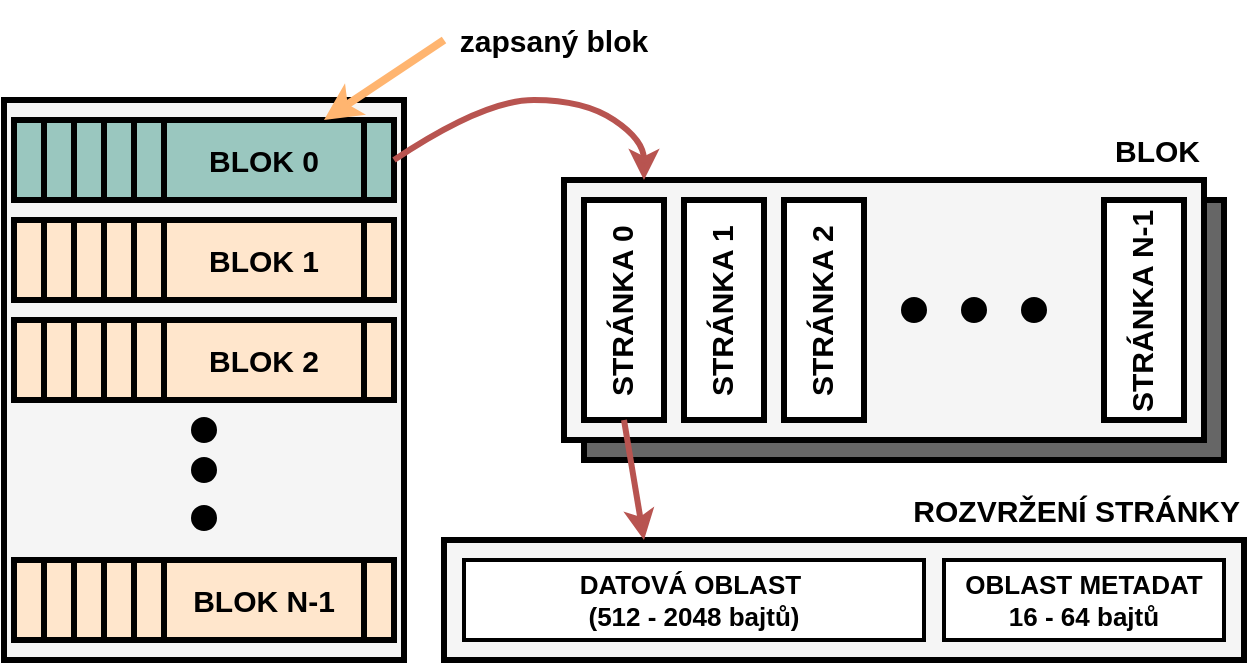 <mxfile version="26.2.15">
  <diagram name="Page-1" id="pT1CoJrrCPFYNlp3wZ5I">
    <mxGraphModel dx="983" dy="580" grid="1" gridSize="10" guides="1" tooltips="1" connect="1" arrows="1" fold="1" page="1" pageScale="1" pageWidth="1169" pageHeight="827" math="0" shadow="0">
      <root>
        <mxCell id="0" />
        <mxCell id="1" parent="0" />
        <mxCell id="Uv0aXHlNPTsrpTojvtjW-56" value="" style="rounded=0;whiteSpace=wrap;html=1;strokeWidth=3;fillColor=#666666;fontColor=#333333;strokeColor=#000000;" parent="1" vertex="1">
          <mxGeometry x="410" y="250" width="320" height="130" as="geometry" />
        </mxCell>
        <mxCell id="Uv0aXHlNPTsrpTojvtjW-1" value="" style="rounded=0;whiteSpace=wrap;html=1;strokeWidth=3;fillColor=#f5f5f5;fontColor=#333333;strokeColor=#000000;" parent="1" vertex="1">
          <mxGeometry x="120" y="200" width="200" height="280" as="geometry" />
        </mxCell>
        <mxCell id="Uv0aXHlNPTsrpTojvtjW-2" value="" style="rounded=0;whiteSpace=wrap;html=1;strokeWidth=3;" parent="1" vertex="1">
          <mxGeometry x="125" y="210" width="190" height="40" as="geometry" />
        </mxCell>
        <mxCell id="Uv0aXHlNPTsrpTojvtjW-3" value="" style="rounded=0;whiteSpace=wrap;html=1;strokeWidth=3;fillColor=#9AC7BF;" parent="1" vertex="1">
          <mxGeometry x="125" y="210" width="15" height="40" as="geometry" />
        </mxCell>
        <mxCell id="Uv0aXHlNPTsrpTojvtjW-4" value="" style="rounded=0;whiteSpace=wrap;html=1;strokeWidth=3;fillColor=#9AC7BF;" parent="1" vertex="1">
          <mxGeometry x="140" y="210" width="15" height="40" as="geometry" />
        </mxCell>
        <mxCell id="Uv0aXHlNPTsrpTojvtjW-5" value="" style="rounded=0;whiteSpace=wrap;html=1;strokeWidth=3;fillColor=#9AC7BF;" parent="1" vertex="1">
          <mxGeometry x="155" y="210" width="15" height="40" as="geometry" />
        </mxCell>
        <mxCell id="Uv0aXHlNPTsrpTojvtjW-6" value="" style="rounded=0;whiteSpace=wrap;html=1;strokeWidth=3;fillColor=#9AC7BF;" parent="1" vertex="1">
          <mxGeometry x="170" y="210" width="15" height="40" as="geometry" />
        </mxCell>
        <mxCell id="Uv0aXHlNPTsrpTojvtjW-7" value="" style="rounded=0;whiteSpace=wrap;html=1;strokeWidth=3;fillColor=#9AC7BF;" parent="1" vertex="1">
          <mxGeometry x="300" y="210" width="15" height="40" as="geometry" />
        </mxCell>
        <mxCell id="Uv0aXHlNPTsrpTojvtjW-8" value="&lt;font style=&quot;font-size: 15px;&quot;&gt;&lt;b&gt;BLOK 0&lt;/b&gt;&lt;/font&gt;" style="rounded=0;whiteSpace=wrap;html=1;strokeWidth=3;fillColor=#9AC7BF;" parent="1" vertex="1">
          <mxGeometry x="200" y="210" width="100" height="40" as="geometry" />
        </mxCell>
        <mxCell id="Uv0aXHlNPTsrpTojvtjW-9" value="" style="rounded=0;whiteSpace=wrap;html=1;strokeWidth=3;fillColor=#9AC7BF;" parent="1" vertex="1">
          <mxGeometry x="185" y="210" width="15" height="40" as="geometry" />
        </mxCell>
        <mxCell id="Uv0aXHlNPTsrpTojvtjW-10" value="" style="rounded=0;whiteSpace=wrap;html=1;strokeWidth=3;fillColor=#ffe6cc;strokeColor=#000000;" parent="1" vertex="1">
          <mxGeometry x="125" y="260" width="190" height="40" as="geometry" />
        </mxCell>
        <mxCell id="Uv0aXHlNPTsrpTojvtjW-11" value="" style="rounded=0;whiteSpace=wrap;html=1;strokeWidth=3;fillColor=#ffe6cc;strokeColor=#000000;" parent="1" vertex="1">
          <mxGeometry x="125" y="260" width="15" height="40" as="geometry" />
        </mxCell>
        <mxCell id="Uv0aXHlNPTsrpTojvtjW-12" value="" style="rounded=0;whiteSpace=wrap;html=1;strokeWidth=3;fillColor=#ffe6cc;strokeColor=#000000;" parent="1" vertex="1">
          <mxGeometry x="140" y="260" width="15" height="40" as="geometry" />
        </mxCell>
        <mxCell id="Uv0aXHlNPTsrpTojvtjW-13" value="" style="rounded=0;whiteSpace=wrap;html=1;strokeWidth=3;fillColor=#ffe6cc;strokeColor=#000000;" parent="1" vertex="1">
          <mxGeometry x="155" y="260" width="15" height="40" as="geometry" />
        </mxCell>
        <mxCell id="Uv0aXHlNPTsrpTojvtjW-14" value="" style="rounded=0;whiteSpace=wrap;html=1;strokeWidth=3;fillColor=#ffe6cc;strokeColor=#000000;" parent="1" vertex="1">
          <mxGeometry x="170" y="260" width="15" height="40" as="geometry" />
        </mxCell>
        <mxCell id="Uv0aXHlNPTsrpTojvtjW-15" value="" style="rounded=0;whiteSpace=wrap;html=1;strokeWidth=3;fillColor=#ffe6cc;strokeColor=#000000;" parent="1" vertex="1">
          <mxGeometry x="300" y="260" width="15" height="40" as="geometry" />
        </mxCell>
        <mxCell id="Uv0aXHlNPTsrpTojvtjW-16" value="&lt;font style=&quot;font-size: 15px;&quot;&gt;&lt;b&gt;BLOK 1&lt;/b&gt;&lt;/font&gt;" style="rounded=0;whiteSpace=wrap;html=1;strokeWidth=3;fillColor=#ffe6cc;strokeColor=#000000;" parent="1" vertex="1">
          <mxGeometry x="200" y="260" width="100" height="40" as="geometry" />
        </mxCell>
        <mxCell id="Uv0aXHlNPTsrpTojvtjW-17" value="" style="rounded=0;whiteSpace=wrap;html=1;strokeWidth=3;fillColor=#ffe6cc;strokeColor=#000000;" parent="1" vertex="1">
          <mxGeometry x="185" y="260" width="15" height="40" as="geometry" />
        </mxCell>
        <mxCell id="Uv0aXHlNPTsrpTojvtjW-18" value="" style="rounded=0;whiteSpace=wrap;html=1;strokeWidth=3;fillColor=#ffe6cc;strokeColor=#000000;" parent="1" vertex="1">
          <mxGeometry x="125" y="310" width="190" height="40" as="geometry" />
        </mxCell>
        <mxCell id="Uv0aXHlNPTsrpTojvtjW-19" value="" style="rounded=0;whiteSpace=wrap;html=1;strokeWidth=3;fillColor=#ffe6cc;strokeColor=#000000;" parent="1" vertex="1">
          <mxGeometry x="125" y="310" width="15" height="40" as="geometry" />
        </mxCell>
        <mxCell id="Uv0aXHlNPTsrpTojvtjW-20" value="" style="rounded=0;whiteSpace=wrap;html=1;strokeWidth=3;fillColor=#ffe6cc;strokeColor=#000000;" parent="1" vertex="1">
          <mxGeometry x="140" y="310" width="15" height="40" as="geometry" />
        </mxCell>
        <mxCell id="Uv0aXHlNPTsrpTojvtjW-21" value="" style="rounded=0;whiteSpace=wrap;html=1;strokeWidth=3;fillColor=#ffe6cc;strokeColor=#000000;" parent="1" vertex="1">
          <mxGeometry x="155" y="310" width="15" height="40" as="geometry" />
        </mxCell>
        <mxCell id="Uv0aXHlNPTsrpTojvtjW-22" value="" style="rounded=0;whiteSpace=wrap;html=1;strokeWidth=3;fillColor=#ffe6cc;strokeColor=#000000;" parent="1" vertex="1">
          <mxGeometry x="170" y="310" width="15" height="40" as="geometry" />
        </mxCell>
        <mxCell id="Uv0aXHlNPTsrpTojvtjW-23" value="" style="rounded=0;whiteSpace=wrap;html=1;strokeWidth=3;fillColor=#ffe6cc;strokeColor=#000000;" parent="1" vertex="1">
          <mxGeometry x="300" y="310" width="15" height="40" as="geometry" />
        </mxCell>
        <mxCell id="Uv0aXHlNPTsrpTojvtjW-24" value="&lt;font style=&quot;font-size: 15px;&quot;&gt;&lt;b&gt;BLOK 2&lt;/b&gt;&lt;/font&gt;" style="rounded=0;whiteSpace=wrap;html=1;strokeWidth=3;fillColor=#ffe6cc;strokeColor=#000000;" parent="1" vertex="1">
          <mxGeometry x="200" y="310" width="100" height="40" as="geometry" />
        </mxCell>
        <mxCell id="Uv0aXHlNPTsrpTojvtjW-25" value="" style="rounded=0;whiteSpace=wrap;html=1;strokeWidth=3;fillColor=#ffe6cc;strokeColor=#000000;" parent="1" vertex="1">
          <mxGeometry x="185" y="310" width="15" height="40" as="geometry" />
        </mxCell>
        <mxCell id="Uv0aXHlNPTsrpTojvtjW-26" value="" style="rounded=0;whiteSpace=wrap;html=1;strokeWidth=3;fillColor=#ffe6cc;strokeColor=#000000;" parent="1" vertex="1">
          <mxGeometry x="125" y="430" width="190" height="40" as="geometry" />
        </mxCell>
        <mxCell id="Uv0aXHlNPTsrpTojvtjW-27" value="" style="rounded=0;whiteSpace=wrap;html=1;strokeWidth=3;fillColor=#ffe6cc;strokeColor=#000000;" parent="1" vertex="1">
          <mxGeometry x="125" y="430" width="15" height="40" as="geometry" />
        </mxCell>
        <mxCell id="Uv0aXHlNPTsrpTojvtjW-28" value="" style="rounded=0;whiteSpace=wrap;html=1;strokeWidth=3;fillColor=#ffe6cc;strokeColor=#000000;" parent="1" vertex="1">
          <mxGeometry x="140" y="430" width="15" height="40" as="geometry" />
        </mxCell>
        <mxCell id="Uv0aXHlNPTsrpTojvtjW-29" value="" style="rounded=0;whiteSpace=wrap;html=1;strokeWidth=3;fillColor=#ffe6cc;strokeColor=#000000;" parent="1" vertex="1">
          <mxGeometry x="155" y="430" width="15" height="40" as="geometry" />
        </mxCell>
        <mxCell id="Uv0aXHlNPTsrpTojvtjW-30" value="" style="rounded=0;whiteSpace=wrap;html=1;strokeWidth=3;fillColor=#ffe6cc;strokeColor=#000000;" parent="1" vertex="1">
          <mxGeometry x="170" y="430" width="15" height="40" as="geometry" />
        </mxCell>
        <mxCell id="Uv0aXHlNPTsrpTojvtjW-31" value="" style="rounded=0;whiteSpace=wrap;html=1;strokeWidth=3;fillColor=#ffe6cc;strokeColor=#000000;" parent="1" vertex="1">
          <mxGeometry x="300" y="430" width="15" height="40" as="geometry" />
        </mxCell>
        <mxCell id="Uv0aXHlNPTsrpTojvtjW-32" value="&lt;font style=&quot;font-size: 15px;&quot;&gt;&lt;b&gt;BLOK N-1&lt;/b&gt;&lt;/font&gt;" style="rounded=0;whiteSpace=wrap;html=1;strokeWidth=3;fillColor=#ffe6cc;strokeColor=#000000;" parent="1" vertex="1">
          <mxGeometry x="200" y="430" width="100" height="40" as="geometry" />
        </mxCell>
        <mxCell id="Uv0aXHlNPTsrpTojvtjW-33" value="" style="rounded=0;whiteSpace=wrap;html=1;strokeWidth=3;fillColor=#ffe6cc;strokeColor=#000000;" parent="1" vertex="1">
          <mxGeometry x="185" y="430" width="15" height="40" as="geometry" />
        </mxCell>
        <mxCell id="Uv0aXHlNPTsrpTojvtjW-34" value="" style="ellipse;whiteSpace=wrap;html=1;aspect=fixed;fillColor=#000000;strokeWidth=3;" parent="1" vertex="1">
          <mxGeometry x="215" y="360" width="10" height="10" as="geometry" />
        </mxCell>
        <mxCell id="Uv0aXHlNPTsrpTojvtjW-35" value="" style="ellipse;whiteSpace=wrap;html=1;aspect=fixed;fillColor=#000000;strokeWidth=3;" parent="1" vertex="1">
          <mxGeometry x="215" y="380" width="10" height="10" as="geometry" />
        </mxCell>
        <mxCell id="Uv0aXHlNPTsrpTojvtjW-36" value="" style="ellipse;whiteSpace=wrap;html=1;aspect=fixed;fillColor=#000000;strokeWidth=3;" parent="1" vertex="1">
          <mxGeometry x="215" y="404" width="10" height="10" as="geometry" />
        </mxCell>
        <mxCell id="Uv0aXHlNPTsrpTojvtjW-37" value="" style="rounded=0;whiteSpace=wrap;html=1;strokeWidth=3;fillColor=#f5f5f5;fontColor=#333333;strokeColor=#000000;" parent="1" vertex="1">
          <mxGeometry x="400" y="240" width="320" height="130" as="geometry" />
        </mxCell>
        <mxCell id="Uv0aXHlNPTsrpTojvtjW-38" value="&lt;font style=&quot;font-size: 15px;&quot;&gt;&lt;b&gt;STRÁNKA 0&lt;/b&gt;&lt;/font&gt;" style="rounded=0;whiteSpace=wrap;html=1;textDirection=vertical-lr;align=center;strokeWidth=3;rotation=-180;" parent="1" vertex="1">
          <mxGeometry x="410" y="250" width="40" height="110" as="geometry" />
        </mxCell>
        <mxCell id="Uv0aXHlNPTsrpTojvtjW-40" value="&lt;font style=&quot;font-size: 15px;&quot;&gt;&lt;b&gt;zapsaný blok&lt;/b&gt;&lt;/font&gt;" style="text;html=1;align=center;verticalAlign=middle;whiteSpace=wrap;rounded=0;" parent="1" vertex="1">
          <mxGeometry x="340" y="150" width="110" height="40" as="geometry" />
        </mxCell>
        <mxCell id="Uv0aXHlNPTsrpTojvtjW-41" value="&lt;font style=&quot;font-size: 15px;&quot;&gt;&lt;b&gt;STRÁNKA 1&lt;/b&gt;&lt;/font&gt;" style="rounded=0;whiteSpace=wrap;html=1;textDirection=vertical-lr;align=center;strokeWidth=3;rotation=-180;" parent="1" vertex="1">
          <mxGeometry x="460" y="250" width="40" height="110" as="geometry" />
        </mxCell>
        <mxCell id="Uv0aXHlNPTsrpTojvtjW-42" value="&lt;font style=&quot;font-size: 15px;&quot;&gt;&lt;b&gt;STRÁNKA 2&lt;/b&gt;&lt;/font&gt;" style="rounded=0;whiteSpace=wrap;html=1;textDirection=vertical-lr;align=center;strokeWidth=3;rotation=-180;" parent="1" vertex="1">
          <mxGeometry x="510" y="250" width="40" height="110" as="geometry" />
        </mxCell>
        <mxCell id="Uv0aXHlNPTsrpTojvtjW-43" value="&lt;b&gt;&lt;font style=&quot;font-size: 15px;&quot;&gt;STRÁNKA N-1&lt;/font&gt;&lt;/b&gt;" style="rounded=0;whiteSpace=wrap;html=1;textDirection=vertical-lr;align=center;strokeWidth=3;rotation=-180;" parent="1" vertex="1">
          <mxGeometry x="670" y="250" width="40" height="110" as="geometry" />
        </mxCell>
        <mxCell id="Uv0aXHlNPTsrpTojvtjW-44" value="" style="ellipse;whiteSpace=wrap;html=1;aspect=fixed;fillColor=#000000;strokeWidth=3;" parent="1" vertex="1">
          <mxGeometry x="570" y="300" width="10" height="10" as="geometry" />
        </mxCell>
        <mxCell id="Uv0aXHlNPTsrpTojvtjW-45" value="" style="ellipse;whiteSpace=wrap;html=1;aspect=fixed;fillColor=#000000;strokeWidth=3;" parent="1" vertex="1">
          <mxGeometry x="600" y="300" width="10" height="10" as="geometry" />
        </mxCell>
        <mxCell id="Uv0aXHlNPTsrpTojvtjW-46" value="" style="ellipse;whiteSpace=wrap;html=1;aspect=fixed;fillColor=#000000;strokeWidth=3;" parent="1" vertex="1">
          <mxGeometry x="630" y="300" width="10" height="10" as="geometry" />
        </mxCell>
        <mxCell id="Uv0aXHlNPTsrpTojvtjW-47" value="" style="curved=1;endArrow=classic;html=1;rounded=0;entryX=0.125;entryY=0;entryDx=0;entryDy=0;exitX=1;exitY=0.5;exitDx=0;exitDy=0;fillColor=#f8cecc;strokeColor=#b85450;strokeWidth=3;entryPerimeter=0;" parent="1" source="Uv0aXHlNPTsrpTojvtjW-7" target="Uv0aXHlNPTsrpTojvtjW-37" edge="1">
          <mxGeometry width="50" height="50" relative="1" as="geometry">
            <mxPoint x="350" y="210" as="sourcePoint" />
            <mxPoint x="400" y="160" as="targetPoint" />
            <Array as="points">
              <mxPoint x="360" y="200" />
              <mxPoint x="410" y="200" />
              <mxPoint x="440" y="220" />
            </Array>
          </mxGeometry>
        </mxCell>
        <mxCell id="Uv0aXHlNPTsrpTojvtjW-48" value="" style="endArrow=classic;html=1;rounded=0;fillColor=#cdeb8b;strokeColor=#FFB570;strokeWidth=4;exitX=0;exitY=0.5;exitDx=0;exitDy=0;" parent="1" source="Uv0aXHlNPTsrpTojvtjW-40" target="Uv0aXHlNPTsrpTojvtjW-8" edge="1">
          <mxGeometry width="50" height="50" relative="1" as="geometry">
            <mxPoint x="337.5" y="160" as="sourcePoint" />
            <mxPoint x="277.5" y="210" as="targetPoint" />
          </mxGeometry>
        </mxCell>
        <mxCell id="Uv0aXHlNPTsrpTojvtjW-49" value="" style="rounded=0;whiteSpace=wrap;html=1;strokeWidth=3;fillColor=#f5f5f5;fontColor=#333333;strokeColor=#000000;" parent="1" vertex="1">
          <mxGeometry x="340" y="420" width="400" height="60" as="geometry" />
        </mxCell>
        <mxCell id="Uv0aXHlNPTsrpTojvtjW-50" value="" style="rounded=0;whiteSpace=wrap;html=1;" parent="1" vertex="1">
          <mxGeometry x="350" y="430" width="230" height="40" as="geometry" />
        </mxCell>
        <mxCell id="Uv0aXHlNPTsrpTojvtjW-51" value="&lt;font style=&quot;font-size: 13px;&quot;&gt;&lt;b&gt;OBLAST METADAT&lt;/b&gt;&lt;/font&gt;&lt;div&gt;&lt;font style=&quot;font-size: 13px;&quot;&gt;&lt;b&gt;16 - 64 bajtů&lt;/b&gt;&lt;/font&gt;&lt;/div&gt;" style="rounded=0;whiteSpace=wrap;html=1;strokeWidth=2;" parent="1" vertex="1">
          <mxGeometry x="590" y="430" width="140" height="40" as="geometry" />
        </mxCell>
        <mxCell id="Uv0aXHlNPTsrpTojvtjW-52" value="&lt;font style=&quot;font-size: 15px;&quot;&gt;&lt;b&gt;BLOK&lt;/b&gt;&lt;/font&gt;" style="text;html=1;align=right;verticalAlign=middle;whiteSpace=wrap;rounded=0;" parent="1" vertex="1">
          <mxGeometry x="640" y="210" width="80" height="30" as="geometry" />
        </mxCell>
        <mxCell id="Uv0aXHlNPTsrpTojvtjW-53" value="&lt;font style=&quot;font-size: 15px;&quot;&gt;&lt;b&gt;ROZVRŽENÍ STRÁNKY&lt;/b&gt;&lt;/font&gt;" style="text;html=1;align=right;verticalAlign=middle;whiteSpace=wrap;rounded=0;" parent="1" vertex="1">
          <mxGeometry x="570" y="390" width="170" height="30" as="geometry" />
        </mxCell>
        <mxCell id="Uv0aXHlNPTsrpTojvtjW-54" value="&lt;font style=&quot;font-size: 13px;&quot;&gt;&lt;b&gt;DATOVÁ OBLAST&amp;nbsp;&lt;/b&gt;&lt;/font&gt;&lt;div&gt;&lt;font style=&quot;font-size: 13px;&quot;&gt;&lt;b&gt;(512 - 2048 bajtů)&lt;/b&gt;&lt;/font&gt;&lt;/div&gt;" style="text;html=1;align=center;verticalAlign=middle;whiteSpace=wrap;rounded=0;strokeWidth=2;strokeColor=default;" parent="1" vertex="1">
          <mxGeometry x="350" y="430" width="230" height="40" as="geometry" />
        </mxCell>
        <mxCell id="Uv0aXHlNPTsrpTojvtjW-55" value="" style="endArrow=classic;html=1;rounded=0;exitX=0.5;exitY=0;exitDx=0;exitDy=0;entryX=0.25;entryY=0;entryDx=0;entryDy=0;fillColor=#f8cecc;strokeColor=#b85450;strokeWidth=3;" parent="1" source="Uv0aXHlNPTsrpTojvtjW-38" target="Uv0aXHlNPTsrpTojvtjW-49" edge="1">
          <mxGeometry width="50" height="50" relative="1" as="geometry">
            <mxPoint x="400" y="400" as="sourcePoint" />
            <mxPoint x="450" y="350" as="targetPoint" />
          </mxGeometry>
        </mxCell>
      </root>
    </mxGraphModel>
  </diagram>
</mxfile>
